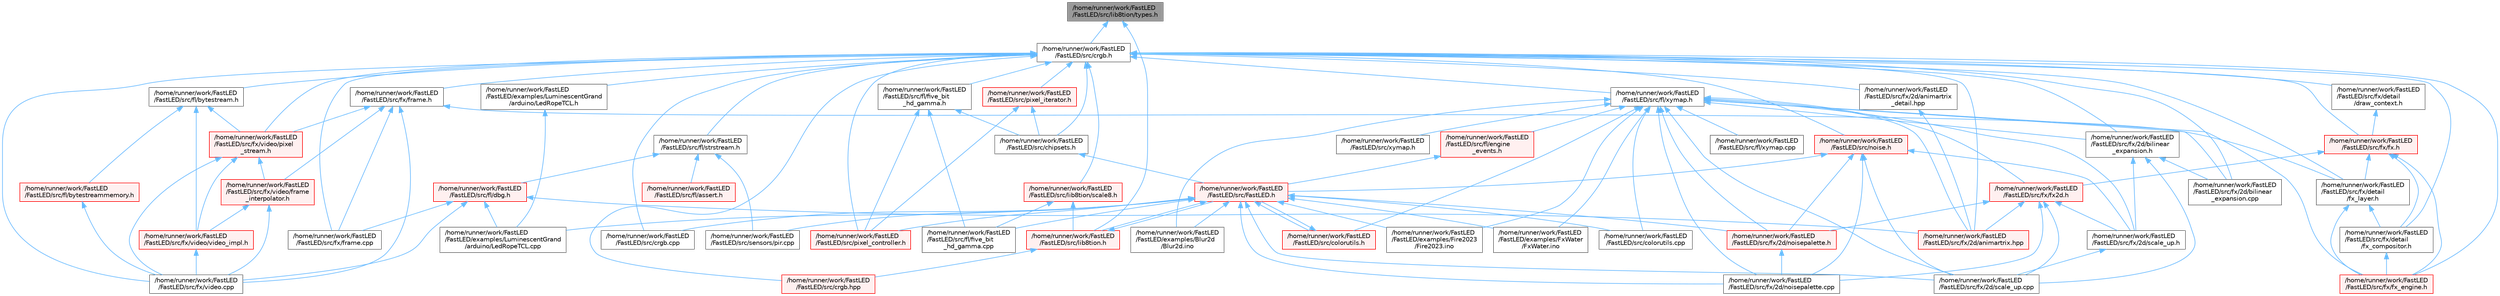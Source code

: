 digraph "/home/runner/work/FastLED/FastLED/src/lib8tion/types.h"
{
 // LATEX_PDF_SIZE
  bgcolor="transparent";
  edge [fontname=Helvetica,fontsize=10,labelfontname=Helvetica,labelfontsize=10];
  node [fontname=Helvetica,fontsize=10,shape=box,height=0.2,width=0.4];
  Node1 [id="Node000001",label="/home/runner/work/FastLED\l/FastLED/src/lib8tion/types.h",height=0.2,width=0.4,color="gray40", fillcolor="grey60", style="filled", fontcolor="black",tooltip="Defines fractional types used for lib8tion functions."];
  Node1 -> Node2 [id="edge1_Node000001_Node000002",dir="back",color="steelblue1",style="solid",tooltip=" "];
  Node2 [id="Node000002",label="/home/runner/work/FastLED\l/FastLED/src/crgb.h",height=0.2,width=0.4,color="grey40", fillcolor="white", style="filled",URL="$db/dd1/crgb_8h.html",tooltip="Defines the red, green, and blue (RGB) pixel struct."];
  Node2 -> Node3 [id="edge2_Node000002_Node000003",dir="back",color="steelblue1",style="solid",tooltip=" "];
  Node3 [id="Node000003",label="/home/runner/work/FastLED\l/FastLED/examples/LuminescentGrand\l/arduino/LedRopeTCL.h",height=0.2,width=0.4,color="grey40", fillcolor="white", style="filled",URL="$d9/d7e/_led_rope_t_c_l_8h.html",tooltip=" "];
  Node3 -> Node4 [id="edge3_Node000003_Node000004",dir="back",color="steelblue1",style="solid",tooltip=" "];
  Node4 [id="Node000004",label="/home/runner/work/FastLED\l/FastLED/examples/LuminescentGrand\l/arduino/LedRopeTCL.cpp",height=0.2,width=0.4,color="grey40", fillcolor="white", style="filled",URL="$d6/dc9/_led_rope_t_c_l_8cpp.html",tooltip=" "];
  Node2 -> Node5 [id="edge4_Node000002_Node000005",dir="back",color="steelblue1",style="solid",tooltip=" "];
  Node5 [id="Node000005",label="/home/runner/work/FastLED\l/FastLED/src/chipsets.h",height=0.2,width=0.4,color="grey40", fillcolor="white", style="filled",URL="$db/d66/chipsets_8h.html",tooltip="Contains the bulk of the definitions for the various LED chipsets supported."];
  Node5 -> Node6 [id="edge5_Node000005_Node000006",dir="back",color="steelblue1",style="solid",tooltip=" "];
  Node6 [id="Node000006",label="/home/runner/work/FastLED\l/FastLED/src/FastLED.h",height=0.2,width=0.4,color="red", fillcolor="#FFF0F0", style="filled",URL="$db/d97/_fast_l_e_d_8h.html",tooltip="central include file for FastLED, defines the CFastLED class/object"];
  Node6 -> Node14 [id="edge6_Node000006_Node000014",dir="back",color="steelblue1",style="solid",tooltip=" "];
  Node14 [id="Node000014",label="/home/runner/work/FastLED\l/FastLED/examples/Blur2d\l/Blur2d.ino",height=0.2,width=0.4,color="grey40", fillcolor="white", style="filled",URL="$df/d42/_blur2d_8ino.html",tooltip=" "];
  Node6 -> Node26 [id="edge7_Node000006_Node000026",dir="back",color="steelblue1",style="solid",tooltip=" "];
  Node26 [id="Node000026",label="/home/runner/work/FastLED\l/FastLED/examples/Fire2023\l/Fire2023.ino",height=0.2,width=0.4,color="grey40", fillcolor="white", style="filled",URL="$d8/d2c/_fire2023_8ino.html",tooltip=" "];
  Node6 -> Node38 [id="edge8_Node000006_Node000038",dir="back",color="steelblue1",style="solid",tooltip=" "];
  Node38 [id="Node000038",label="/home/runner/work/FastLED\l/FastLED/examples/FxWater\l/FxWater.ino",height=0.2,width=0.4,color="grey40", fillcolor="white", style="filled",URL="$dd/d61/_fx_water_8ino.html",tooltip=" "];
  Node6 -> Node4 [id="edge9_Node000006_Node000004",dir="back",color="steelblue1",style="solid",tooltip=" "];
  Node6 -> Node75 [id="edge10_Node000006_Node000075",dir="back",color="steelblue1",style="solid",tooltip=" "];
  Node75 [id="Node000075",label="/home/runner/work/FastLED\l/FastLED/src/colorutils.cpp",height=0.2,width=0.4,color="grey40", fillcolor="white", style="filled",URL="$da/d2d/colorutils_8cpp.html",tooltip="Utility functions for color fill, palettes, blending, and more."];
  Node6 -> Node76 [id="edge11_Node000006_Node000076",dir="back",color="steelblue1",style="solid",tooltip=" "];
  Node76 [id="Node000076",label="/home/runner/work/FastLED\l/FastLED/src/colorutils.h",height=0.2,width=0.4,color="red", fillcolor="#FFF0F0", style="filled",URL="$d1/dfb/colorutils_8h.html",tooltip="Utility functions for color fill, palettes, blending, and more."];
  Node76 -> Node6 [id="edge12_Node000076_Node000006",dir="back",color="steelblue1",style="solid",tooltip=" "];
  Node6 -> Node78 [id="edge13_Node000006_Node000078",dir="back",color="steelblue1",style="solid",tooltip=" "];
  Node78 [id="Node000078",label="/home/runner/work/FastLED\l/FastLED/src/crgb.cpp",height=0.2,width=0.4,color="grey40", fillcolor="white", style="filled",URL="$d0/de3/crgb_8cpp.html",tooltip="Utility functions for the red, green, and blue (RGB) pixel struct."];
  Node6 -> Node87 [id="edge14_Node000006_Node000087",dir="back",color="steelblue1",style="solid",tooltip=" "];
  Node87 [id="Node000087",label="/home/runner/work/FastLED\l/FastLED/src/fl/five_bit\l_hd_gamma.cpp",height=0.2,width=0.4,color="grey40", fillcolor="white", style="filled",URL="$dd/d05/five__bit__hd__gamma_8cpp.html",tooltip="Defines functions for five-bit gamma correction."];
  Node6 -> Node95 [id="edge15_Node000006_Node000095",dir="back",color="steelblue1",style="solid",tooltip=" "];
  Node95 [id="Node000095",label="/home/runner/work/FastLED\l/FastLED/src/fx/2d/noisepalette.cpp",height=0.2,width=0.4,color="grey40", fillcolor="white", style="filled",URL="$d6/d66/noisepalette_8cpp.html",tooltip=" "];
  Node6 -> Node96 [id="edge16_Node000006_Node000096",dir="back",color="steelblue1",style="solid",tooltip=" "];
  Node96 [id="Node000096",label="/home/runner/work/FastLED\l/FastLED/src/fx/2d/noisepalette.h",height=0.2,width=0.4,color="red", fillcolor="#FFF0F0", style="filled",URL="$d6/dc7/noisepalette_8h.html",tooltip="Demonstrates how to mix noise generation with color palettes on a 2D LED matrix."];
  Node96 -> Node95 [id="edge17_Node000096_Node000095",dir="back",color="steelblue1",style="solid",tooltip=" "];
  Node6 -> Node98 [id="edge18_Node000006_Node000098",dir="back",color="steelblue1",style="solid",tooltip=" "];
  Node98 [id="Node000098",label="/home/runner/work/FastLED\l/FastLED/src/fx/2d/scale_up.cpp",height=0.2,width=0.4,color="grey40", fillcolor="white", style="filled",URL="$dc/d8c/scale__up_8cpp.html",tooltip=" "];
  Node6 -> Node105 [id="edge19_Node000006_Node000105",dir="back",color="steelblue1",style="solid",tooltip=" "];
  Node105 [id="Node000105",label="/home/runner/work/FastLED\l/FastLED/src/lib8tion.h",height=0.2,width=0.4,color="red", fillcolor="#FFF0F0", style="filled",URL="$df/da5/lib8tion_8h.html",tooltip="Fast, efficient 8-bit math functions specifically designed for high-performance LED programming."];
  Node105 -> Node6 [id="edge20_Node000105_Node000006",dir="back",color="steelblue1",style="solid",tooltip=" "];
  Node105 -> Node106 [id="edge21_Node000105_Node000106",dir="back",color="steelblue1",style="solid",tooltip=" "];
  Node106 [id="Node000106",label="/home/runner/work/FastLED\l/FastLED/src/crgb.hpp",height=0.2,width=0.4,color="red", fillcolor="#FFF0F0", style="filled",URL="$d0/d4b/crgb_8hpp.html",tooltip="Defines utility functions for the red, green, and blue (RGB) pixel struct."];
  Node6 -> Node111 [id="edge22_Node000006_Node000111",dir="back",color="steelblue1",style="solid",tooltip=" "];
  Node111 [id="Node000111",label="/home/runner/work/FastLED\l/FastLED/src/pixel_controller.h",height=0.2,width=0.4,color="red", fillcolor="#FFF0F0", style="filled",URL="$d5/d4d/pixel__controller_8h.html",tooltip="Low level pixel data writing class."];
  Node6 -> Node84 [id="edge23_Node000006_Node000084",dir="back",color="steelblue1",style="solid",tooltip=" "];
  Node84 [id="Node000084",label="/home/runner/work/FastLED\l/FastLED/src/sensors/pir.cpp",height=0.2,width=0.4,color="grey40", fillcolor="white", style="filled",URL="$d2/da7/pir_8cpp.html",tooltip=" "];
  Node2 -> Node78 [id="edge24_Node000002_Node000078",dir="back",color="steelblue1",style="solid",tooltip=" "];
  Node2 -> Node106 [id="edge25_Node000002_Node000106",dir="back",color="steelblue1",style="solid",tooltip=" "];
  Node2 -> Node117 [id="edge26_Node000002_Node000117",dir="back",color="steelblue1",style="solid",tooltip=" "];
  Node117 [id="Node000117",label="/home/runner/work/FastLED\l/FastLED/src/fl/bytestream.h",height=0.2,width=0.4,color="grey40", fillcolor="white", style="filled",URL="$dd/d2b/bytestream_8h.html",tooltip=" "];
  Node117 -> Node118 [id="edge27_Node000117_Node000118",dir="back",color="steelblue1",style="solid",tooltip=" "];
  Node118 [id="Node000118",label="/home/runner/work/FastLED\l/FastLED/src/fl/bytestreammemory.h",height=0.2,width=0.4,color="red", fillcolor="#FFF0F0", style="filled",URL="$d1/d24/bytestreammemory_8h.html",tooltip=" "];
  Node118 -> Node120 [id="edge28_Node000118_Node000120",dir="back",color="steelblue1",style="solid",tooltip=" "];
  Node120 [id="Node000120",label="/home/runner/work/FastLED\l/FastLED/src/fx/video.cpp",height=0.2,width=0.4,color="grey40", fillcolor="white", style="filled",URL="$d0/d05/video_8cpp.html",tooltip=" "];
  Node117 -> Node121 [id="edge29_Node000117_Node000121",dir="back",color="steelblue1",style="solid",tooltip=" "];
  Node121 [id="Node000121",label="/home/runner/work/FastLED\l/FastLED/src/fx/video/pixel\l_stream.h",height=0.2,width=0.4,color="red", fillcolor="#FFF0F0", style="filled",URL="$d3/dfa/pixel__stream_8h.html",tooltip=" "];
  Node121 -> Node120 [id="edge30_Node000121_Node000120",dir="back",color="steelblue1",style="solid",tooltip=" "];
  Node121 -> Node123 [id="edge31_Node000121_Node000123",dir="back",color="steelblue1",style="solid",tooltip=" "];
  Node123 [id="Node000123",label="/home/runner/work/FastLED\l/FastLED/src/fx/video/frame\l_interpolator.h",height=0.2,width=0.4,color="red", fillcolor="#FFF0F0", style="filled",URL="$d3/dda/frame__interpolator_8h.html",tooltip=" "];
  Node123 -> Node120 [id="edge32_Node000123_Node000120",dir="back",color="steelblue1",style="solid",tooltip=" "];
  Node123 -> Node124 [id="edge33_Node000123_Node000124",dir="back",color="steelblue1",style="solid",tooltip=" "];
  Node124 [id="Node000124",label="/home/runner/work/FastLED\l/FastLED/src/fx/video/video_impl.h",height=0.2,width=0.4,color="red", fillcolor="#FFF0F0", style="filled",URL="$d5/d82/video__impl_8h.html",tooltip=" "];
  Node124 -> Node120 [id="edge34_Node000124_Node000120",dir="back",color="steelblue1",style="solid",tooltip=" "];
  Node121 -> Node124 [id="edge35_Node000121_Node000124",dir="back",color="steelblue1",style="solid",tooltip=" "];
  Node117 -> Node124 [id="edge36_Node000117_Node000124",dir="back",color="steelblue1",style="solid",tooltip=" "];
  Node2 -> Node127 [id="edge37_Node000002_Node000127",dir="back",color="steelblue1",style="solid",tooltip=" "];
  Node127 [id="Node000127",label="/home/runner/work/FastLED\l/FastLED/src/fl/five_bit\l_hd_gamma.h",height=0.2,width=0.4,color="grey40", fillcolor="white", style="filled",URL="$dc/d44/five__bit__hd__gamma_8h.html",tooltip="Declares functions for five-bit gamma correction."];
  Node127 -> Node5 [id="edge38_Node000127_Node000005",dir="back",color="steelblue1",style="solid",tooltip=" "];
  Node127 -> Node87 [id="edge39_Node000127_Node000087",dir="back",color="steelblue1",style="solid",tooltip=" "];
  Node127 -> Node111 [id="edge40_Node000127_Node000111",dir="back",color="steelblue1",style="solid",tooltip=" "];
  Node2 -> Node128 [id="edge41_Node000002_Node000128",dir="back",color="steelblue1",style="solid",tooltip=" "];
  Node128 [id="Node000128",label="/home/runner/work/FastLED\l/FastLED/src/fl/strstream.h",height=0.2,width=0.4,color="grey40", fillcolor="white", style="filled",URL="$d8/d00/strstream_8h.html",tooltip=" "];
  Node128 -> Node129 [id="edge42_Node000128_Node000129",dir="back",color="steelblue1",style="solid",tooltip=" "];
  Node129 [id="Node000129",label="/home/runner/work/FastLED\l/FastLED/src/fl/assert.h",height=0.2,width=0.4,color="red", fillcolor="#FFF0F0", style="filled",URL="$dc/da7/assert_8h.html",tooltip=" "];
  Node128 -> Node143 [id="edge43_Node000128_Node000143",dir="back",color="steelblue1",style="solid",tooltip=" "];
  Node143 [id="Node000143",label="/home/runner/work/FastLED\l/FastLED/src/fl/dbg.h",height=0.2,width=0.4,color="red", fillcolor="#FFF0F0", style="filled",URL="$d6/d01/dbg_8h.html",tooltip=" "];
  Node143 -> Node4 [id="edge44_Node000143_Node000004",dir="back",color="steelblue1",style="solid",tooltip=" "];
  Node143 -> Node150 [id="edge45_Node000143_Node000150",dir="back",color="steelblue1",style="solid",tooltip=" "];
  Node150 [id="Node000150",label="/home/runner/work/FastLED\l/FastLED/src/fx/2d/animartrix.hpp",height=0.2,width=0.4,color="red", fillcolor="#FFF0F0", style="filled",URL="$d3/dc3/animartrix_8hpp.html",tooltip=" "];
  Node143 -> Node151 [id="edge46_Node000143_Node000151",dir="back",color="steelblue1",style="solid",tooltip=" "];
  Node151 [id="Node000151",label="/home/runner/work/FastLED\l/FastLED/src/fx/frame.cpp",height=0.2,width=0.4,color="grey40", fillcolor="white", style="filled",URL="$da/d14/frame_8cpp.html",tooltip=" "];
  Node143 -> Node120 [id="edge47_Node000143_Node000120",dir="back",color="steelblue1",style="solid",tooltip=" "];
  Node128 -> Node84 [id="edge48_Node000128_Node000084",dir="back",color="steelblue1",style="solid",tooltip=" "];
  Node2 -> Node152 [id="edge49_Node000002_Node000152",dir="back",color="steelblue1",style="solid",tooltip=" "];
  Node152 [id="Node000152",label="/home/runner/work/FastLED\l/FastLED/src/fl/xymap.h",height=0.2,width=0.4,color="grey40", fillcolor="white", style="filled",URL="$d6/dc9/fl_2xymap_8h.html",tooltip=" "];
  Node152 -> Node14 [id="edge50_Node000152_Node000014",dir="back",color="steelblue1",style="solid",tooltip=" "];
  Node152 -> Node26 [id="edge51_Node000152_Node000026",dir="back",color="steelblue1",style="solid",tooltip=" "];
  Node152 -> Node38 [id="edge52_Node000152_Node000038",dir="back",color="steelblue1",style="solid",tooltip=" "];
  Node152 -> Node75 [id="edge53_Node000152_Node000075",dir="back",color="steelblue1",style="solid",tooltip=" "];
  Node152 -> Node76 [id="edge54_Node000152_Node000076",dir="back",color="steelblue1",style="solid",tooltip=" "];
  Node152 -> Node135 [id="edge55_Node000152_Node000135",dir="back",color="steelblue1",style="solid",tooltip=" "];
  Node135 [id="Node000135",label="/home/runner/work/FastLED\l/FastLED/src/fl/engine\l_events.h",height=0.2,width=0.4,color="red", fillcolor="#FFF0F0", style="filled",URL="$dc/dd9/fl_2engine__events_8h.html",tooltip=" "];
  Node135 -> Node6 [id="edge56_Node000135_Node000006",dir="back",color="steelblue1",style="solid",tooltip=" "];
  Node152 -> Node139 [id="edge57_Node000152_Node000139",dir="back",color="steelblue1",style="solid",tooltip=" "];
  Node139 [id="Node000139",label="/home/runner/work/FastLED\l/FastLED/src/fl/xymap.cpp",height=0.2,width=0.4,color="grey40", fillcolor="white", style="filled",URL="$d7/d09/xymap_8cpp.html",tooltip=" "];
  Node152 -> Node150 [id="edge58_Node000152_Node000150",dir="back",color="steelblue1",style="solid",tooltip=" "];
  Node152 -> Node153 [id="edge59_Node000152_Node000153",dir="back",color="steelblue1",style="solid",tooltip=" "];
  Node153 [id="Node000153",label="/home/runner/work/FastLED\l/FastLED/src/fx/2d/bilinear\l_expansion.cpp",height=0.2,width=0.4,color="grey40", fillcolor="white", style="filled",URL="$de/d80/bilinear__expansion_8cpp.html",tooltip="Demonstrates how to mix noise generation with color palettes on a 2D LED matrix."];
  Node152 -> Node154 [id="edge60_Node000152_Node000154",dir="back",color="steelblue1",style="solid",tooltip=" "];
  Node154 [id="Node000154",label="/home/runner/work/FastLED\l/FastLED/src/fx/2d/bilinear\l_expansion.h",height=0.2,width=0.4,color="grey40", fillcolor="white", style="filled",URL="$da/d34/bilinear__expansion_8h.html",tooltip="Demonstrates how to mix noise generation with color palettes on a 2D LED matrix."];
  Node154 -> Node153 [id="edge61_Node000154_Node000153",dir="back",color="steelblue1",style="solid",tooltip=" "];
  Node154 -> Node98 [id="edge62_Node000154_Node000098",dir="back",color="steelblue1",style="solid",tooltip=" "];
  Node154 -> Node155 [id="edge63_Node000154_Node000155",dir="back",color="steelblue1",style="solid",tooltip=" "];
  Node155 [id="Node000155",label="/home/runner/work/FastLED\l/FastLED/src/fx/2d/scale_up.h",height=0.2,width=0.4,color="grey40", fillcolor="white", style="filled",URL="$d2/d74/scale__up_8h.html",tooltip="Expands a grid using bilinear interpolation and scaling up."];
  Node155 -> Node98 [id="edge64_Node000155_Node000098",dir="back",color="steelblue1",style="solid",tooltip=" "];
  Node152 -> Node95 [id="edge65_Node000152_Node000095",dir="back",color="steelblue1",style="solid",tooltip=" "];
  Node152 -> Node96 [id="edge66_Node000152_Node000096",dir="back",color="steelblue1",style="solid",tooltip=" "];
  Node152 -> Node98 [id="edge67_Node000152_Node000098",dir="back",color="steelblue1",style="solid",tooltip=" "];
  Node152 -> Node155 [id="edge68_Node000152_Node000155",dir="back",color="steelblue1",style="solid",tooltip=" "];
  Node152 -> Node156 [id="edge69_Node000152_Node000156",dir="back",color="steelblue1",style="solid",tooltip=" "];
  Node156 [id="Node000156",label="/home/runner/work/FastLED\l/FastLED/src/fx/fx2d.h",height=0.2,width=0.4,color="red", fillcolor="#FFF0F0", style="filled",URL="$d9/d43/fx2d_8h.html",tooltip=" "];
  Node156 -> Node150 [id="edge70_Node000156_Node000150",dir="back",color="steelblue1",style="solid",tooltip=" "];
  Node156 -> Node95 [id="edge71_Node000156_Node000095",dir="back",color="steelblue1",style="solid",tooltip=" "];
  Node156 -> Node96 [id="edge72_Node000156_Node000096",dir="back",color="steelblue1",style="solid",tooltip=" "];
  Node156 -> Node98 [id="edge73_Node000156_Node000098",dir="back",color="steelblue1",style="solid",tooltip=" "];
  Node156 -> Node155 [id="edge74_Node000156_Node000155",dir="back",color="steelblue1",style="solid",tooltip=" "];
  Node152 -> Node141 [id="edge75_Node000152_Node000141",dir="back",color="steelblue1",style="solid",tooltip=" "];
  Node141 [id="Node000141",label="/home/runner/work/FastLED\l/FastLED/src/fx/fx_engine.h",height=0.2,width=0.4,color="red", fillcolor="#FFF0F0", style="filled",URL="$d9/d3c/fx__engine_8h.html",tooltip=" "];
  Node152 -> Node157 [id="edge76_Node000152_Node000157",dir="back",color="steelblue1",style="solid",tooltip=" "];
  Node157 [id="Node000157",label="/home/runner/work/FastLED\l/FastLED/src/xymap.h",height=0.2,width=0.4,color="grey40", fillcolor="white", style="filled",URL="$da/d61/xymap_8h.html",tooltip=" "];
  Node2 -> Node150 [id="edge77_Node000002_Node000150",dir="back",color="steelblue1",style="solid",tooltip=" "];
  Node2 -> Node158 [id="edge78_Node000002_Node000158",dir="back",color="steelblue1",style="solid",tooltip=" "];
  Node158 [id="Node000158",label="/home/runner/work/FastLED\l/FastLED/src/fx/2d/animartrix\l_detail.hpp",height=0.2,width=0.4,color="grey40", fillcolor="white", style="filled",URL="$d3/d3b/animartrix__detail_8hpp.html",tooltip=" "];
  Node158 -> Node150 [id="edge79_Node000158_Node000150",dir="back",color="steelblue1",style="solid",tooltip=" "];
  Node2 -> Node153 [id="edge80_Node000002_Node000153",dir="back",color="steelblue1",style="solid",tooltip=" "];
  Node2 -> Node154 [id="edge81_Node000002_Node000154",dir="back",color="steelblue1",style="solid",tooltip=" "];
  Node2 -> Node159 [id="edge82_Node000002_Node000159",dir="back",color="steelblue1",style="solid",tooltip=" "];
  Node159 [id="Node000159",label="/home/runner/work/FastLED\l/FastLED/src/fx/detail\l/draw_context.h",height=0.2,width=0.4,color="grey40", fillcolor="white", style="filled",URL="$db/ded/draw__context_8h.html",tooltip=" "];
  Node159 -> Node160 [id="edge83_Node000159_Node000160",dir="back",color="steelblue1",style="solid",tooltip=" "];
  Node160 [id="Node000160",label="/home/runner/work/FastLED\l/FastLED/src/fx/fx.h",height=0.2,width=0.4,color="red", fillcolor="#FFF0F0", style="filled",URL="$d2/d0c/fx_8h.html",tooltip=" "];
  Node160 -> Node148 [id="edge84_Node000160_Node000148",dir="back",color="steelblue1",style="solid",tooltip=" "];
  Node148 [id="Node000148",label="/home/runner/work/FastLED\l/FastLED/src/fx/detail\l/fx_compositor.h",height=0.2,width=0.4,color="grey40", fillcolor="white", style="filled",URL="$d5/d6b/fx__compositor_8h.html",tooltip=" "];
  Node148 -> Node141 [id="edge85_Node000148_Node000141",dir="back",color="steelblue1",style="solid",tooltip=" "];
  Node160 -> Node147 [id="edge86_Node000160_Node000147",dir="back",color="steelblue1",style="solid",tooltip=" "];
  Node147 [id="Node000147",label="/home/runner/work/FastLED\l/FastLED/src/fx/detail\l/fx_layer.h",height=0.2,width=0.4,color="grey40", fillcolor="white", style="filled",URL="$d7/d2f/fx__layer_8h.html",tooltip=" "];
  Node147 -> Node148 [id="edge87_Node000147_Node000148",dir="back",color="steelblue1",style="solid",tooltip=" "];
  Node147 -> Node141 [id="edge88_Node000147_Node000141",dir="back",color="steelblue1",style="solid",tooltip=" "];
  Node160 -> Node156 [id="edge89_Node000160_Node000156",dir="back",color="steelblue1",style="solid",tooltip=" "];
  Node160 -> Node141 [id="edge90_Node000160_Node000141",dir="back",color="steelblue1",style="solid",tooltip=" "];
  Node2 -> Node148 [id="edge91_Node000002_Node000148",dir="back",color="steelblue1",style="solid",tooltip=" "];
  Node2 -> Node147 [id="edge92_Node000002_Node000147",dir="back",color="steelblue1",style="solid",tooltip=" "];
  Node2 -> Node151 [id="edge93_Node000002_Node000151",dir="back",color="steelblue1",style="solid",tooltip=" "];
  Node2 -> Node165 [id="edge94_Node000002_Node000165",dir="back",color="steelblue1",style="solid",tooltip=" "];
  Node165 [id="Node000165",label="/home/runner/work/FastLED\l/FastLED/src/fx/frame.h",height=0.2,width=0.4,color="grey40", fillcolor="white", style="filled",URL="$df/d7d/frame_8h.html",tooltip=" "];
  Node165 -> Node147 [id="edge95_Node000165_Node000147",dir="back",color="steelblue1",style="solid",tooltip=" "];
  Node165 -> Node151 [id="edge96_Node000165_Node000151",dir="back",color="steelblue1",style="solid",tooltip=" "];
  Node165 -> Node120 [id="edge97_Node000165_Node000120",dir="back",color="steelblue1",style="solid",tooltip=" "];
  Node165 -> Node123 [id="edge98_Node000165_Node000123",dir="back",color="steelblue1",style="solid",tooltip=" "];
  Node165 -> Node121 [id="edge99_Node000165_Node000121",dir="back",color="steelblue1",style="solid",tooltip=" "];
  Node2 -> Node160 [id="edge100_Node000002_Node000160",dir="back",color="steelblue1",style="solid",tooltip=" "];
  Node2 -> Node141 [id="edge101_Node000002_Node000141",dir="back",color="steelblue1",style="solid",tooltip=" "];
  Node2 -> Node120 [id="edge102_Node000002_Node000120",dir="back",color="steelblue1",style="solid",tooltip=" "];
  Node2 -> Node121 [id="edge103_Node000002_Node000121",dir="back",color="steelblue1",style="solid",tooltip=" "];
  Node2 -> Node166 [id="edge104_Node000002_Node000166",dir="back",color="steelblue1",style="solid",tooltip=" "];
  Node166 [id="Node000166",label="/home/runner/work/FastLED\l/FastLED/src/lib8tion/scale8.h",height=0.2,width=0.4,color="red", fillcolor="#FFF0F0", style="filled",URL="$db/d91/scale8_8h.html",tooltip="Fast, efficient 8-bit scaling functions specifically designed for high-performance LED programming."];
  Node166 -> Node87 [id="edge105_Node000166_Node000087",dir="back",color="steelblue1",style="solid",tooltip=" "];
  Node166 -> Node105 [id="edge106_Node000166_Node000105",dir="back",color="steelblue1",style="solid",tooltip=" "];
  Node2 -> Node168 [id="edge107_Node000002_Node000168",dir="back",color="steelblue1",style="solid",tooltip=" "];
  Node168 [id="Node000168",label="/home/runner/work/FastLED\l/FastLED/src/noise.h",height=0.2,width=0.4,color="red", fillcolor="#FFF0F0", style="filled",URL="$d1/d31/noise_8h.html",tooltip="Functions to generate and fill arrays with noise."];
  Node168 -> Node6 [id="edge108_Node000168_Node000006",dir="back",color="steelblue1",style="solid",tooltip=" "];
  Node168 -> Node95 [id="edge109_Node000168_Node000095",dir="back",color="steelblue1",style="solid",tooltip=" "];
  Node168 -> Node96 [id="edge110_Node000168_Node000096",dir="back",color="steelblue1",style="solid",tooltip=" "];
  Node168 -> Node98 [id="edge111_Node000168_Node000098",dir="back",color="steelblue1",style="solid",tooltip=" "];
  Node168 -> Node155 [id="edge112_Node000168_Node000155",dir="back",color="steelblue1",style="solid",tooltip=" "];
  Node2 -> Node111 [id="edge113_Node000002_Node000111",dir="back",color="steelblue1",style="solid",tooltip=" "];
  Node2 -> Node170 [id="edge114_Node000002_Node000170",dir="back",color="steelblue1",style="solid",tooltip=" "];
  Node170 [id="Node000170",label="/home/runner/work/FastLED\l/FastLED/src/pixel_iterator.h",height=0.2,width=0.4,color="red", fillcolor="#FFF0F0", style="filled",URL="$d8/d6c/pixel__iterator_8h.html",tooltip="Non-templated low level pixel data writing class."];
  Node170 -> Node5 [id="edge115_Node000170_Node000005",dir="back",color="steelblue1",style="solid",tooltip=" "];
  Node170 -> Node111 [id="edge116_Node000170_Node000111",dir="back",color="steelblue1",style="solid",tooltip=" "];
  Node1 -> Node105 [id="edge117_Node000001_Node000105",dir="back",color="steelblue1",style="solid",tooltip=" "];
}
